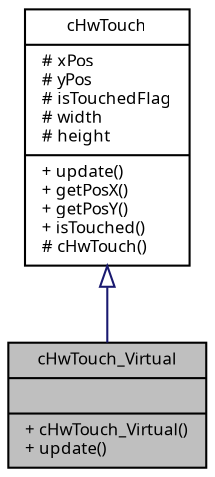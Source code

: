 digraph "cHwTouch_Virtual"
{
  edge [fontname="Sans",fontsize="8",labelfontname="Sans",labelfontsize="8"];
  node [fontname="Sans",fontsize="8",shape=record];
  Node1 [label="{cHwTouch_Virtual\n||+ cHwTouch_Virtual()\l+ update()\l}",height=0.2,width=0.4,color="black", fillcolor="grey75", style="filled", fontcolor="black"];
  Node2 -> Node1 [dir="back",color="midnightblue",fontsize="8",style="solid",arrowtail="onormal",fontname="Sans"];
  Node2 [label="{cHwTouch\n|# xPos\l# yPos\l# isTouchedFlag\l# width\l# height\l|+ update()\l+ getPosX()\l+ getPosY()\l+ isTouched()\l# cHwTouch()\l}",height=0.2,width=0.4,color="black", fillcolor="white", style="filled",URL="$classc_hw_touch.html",tooltip="Abstract class supporting touch sensor of graphic displays. "];
}
